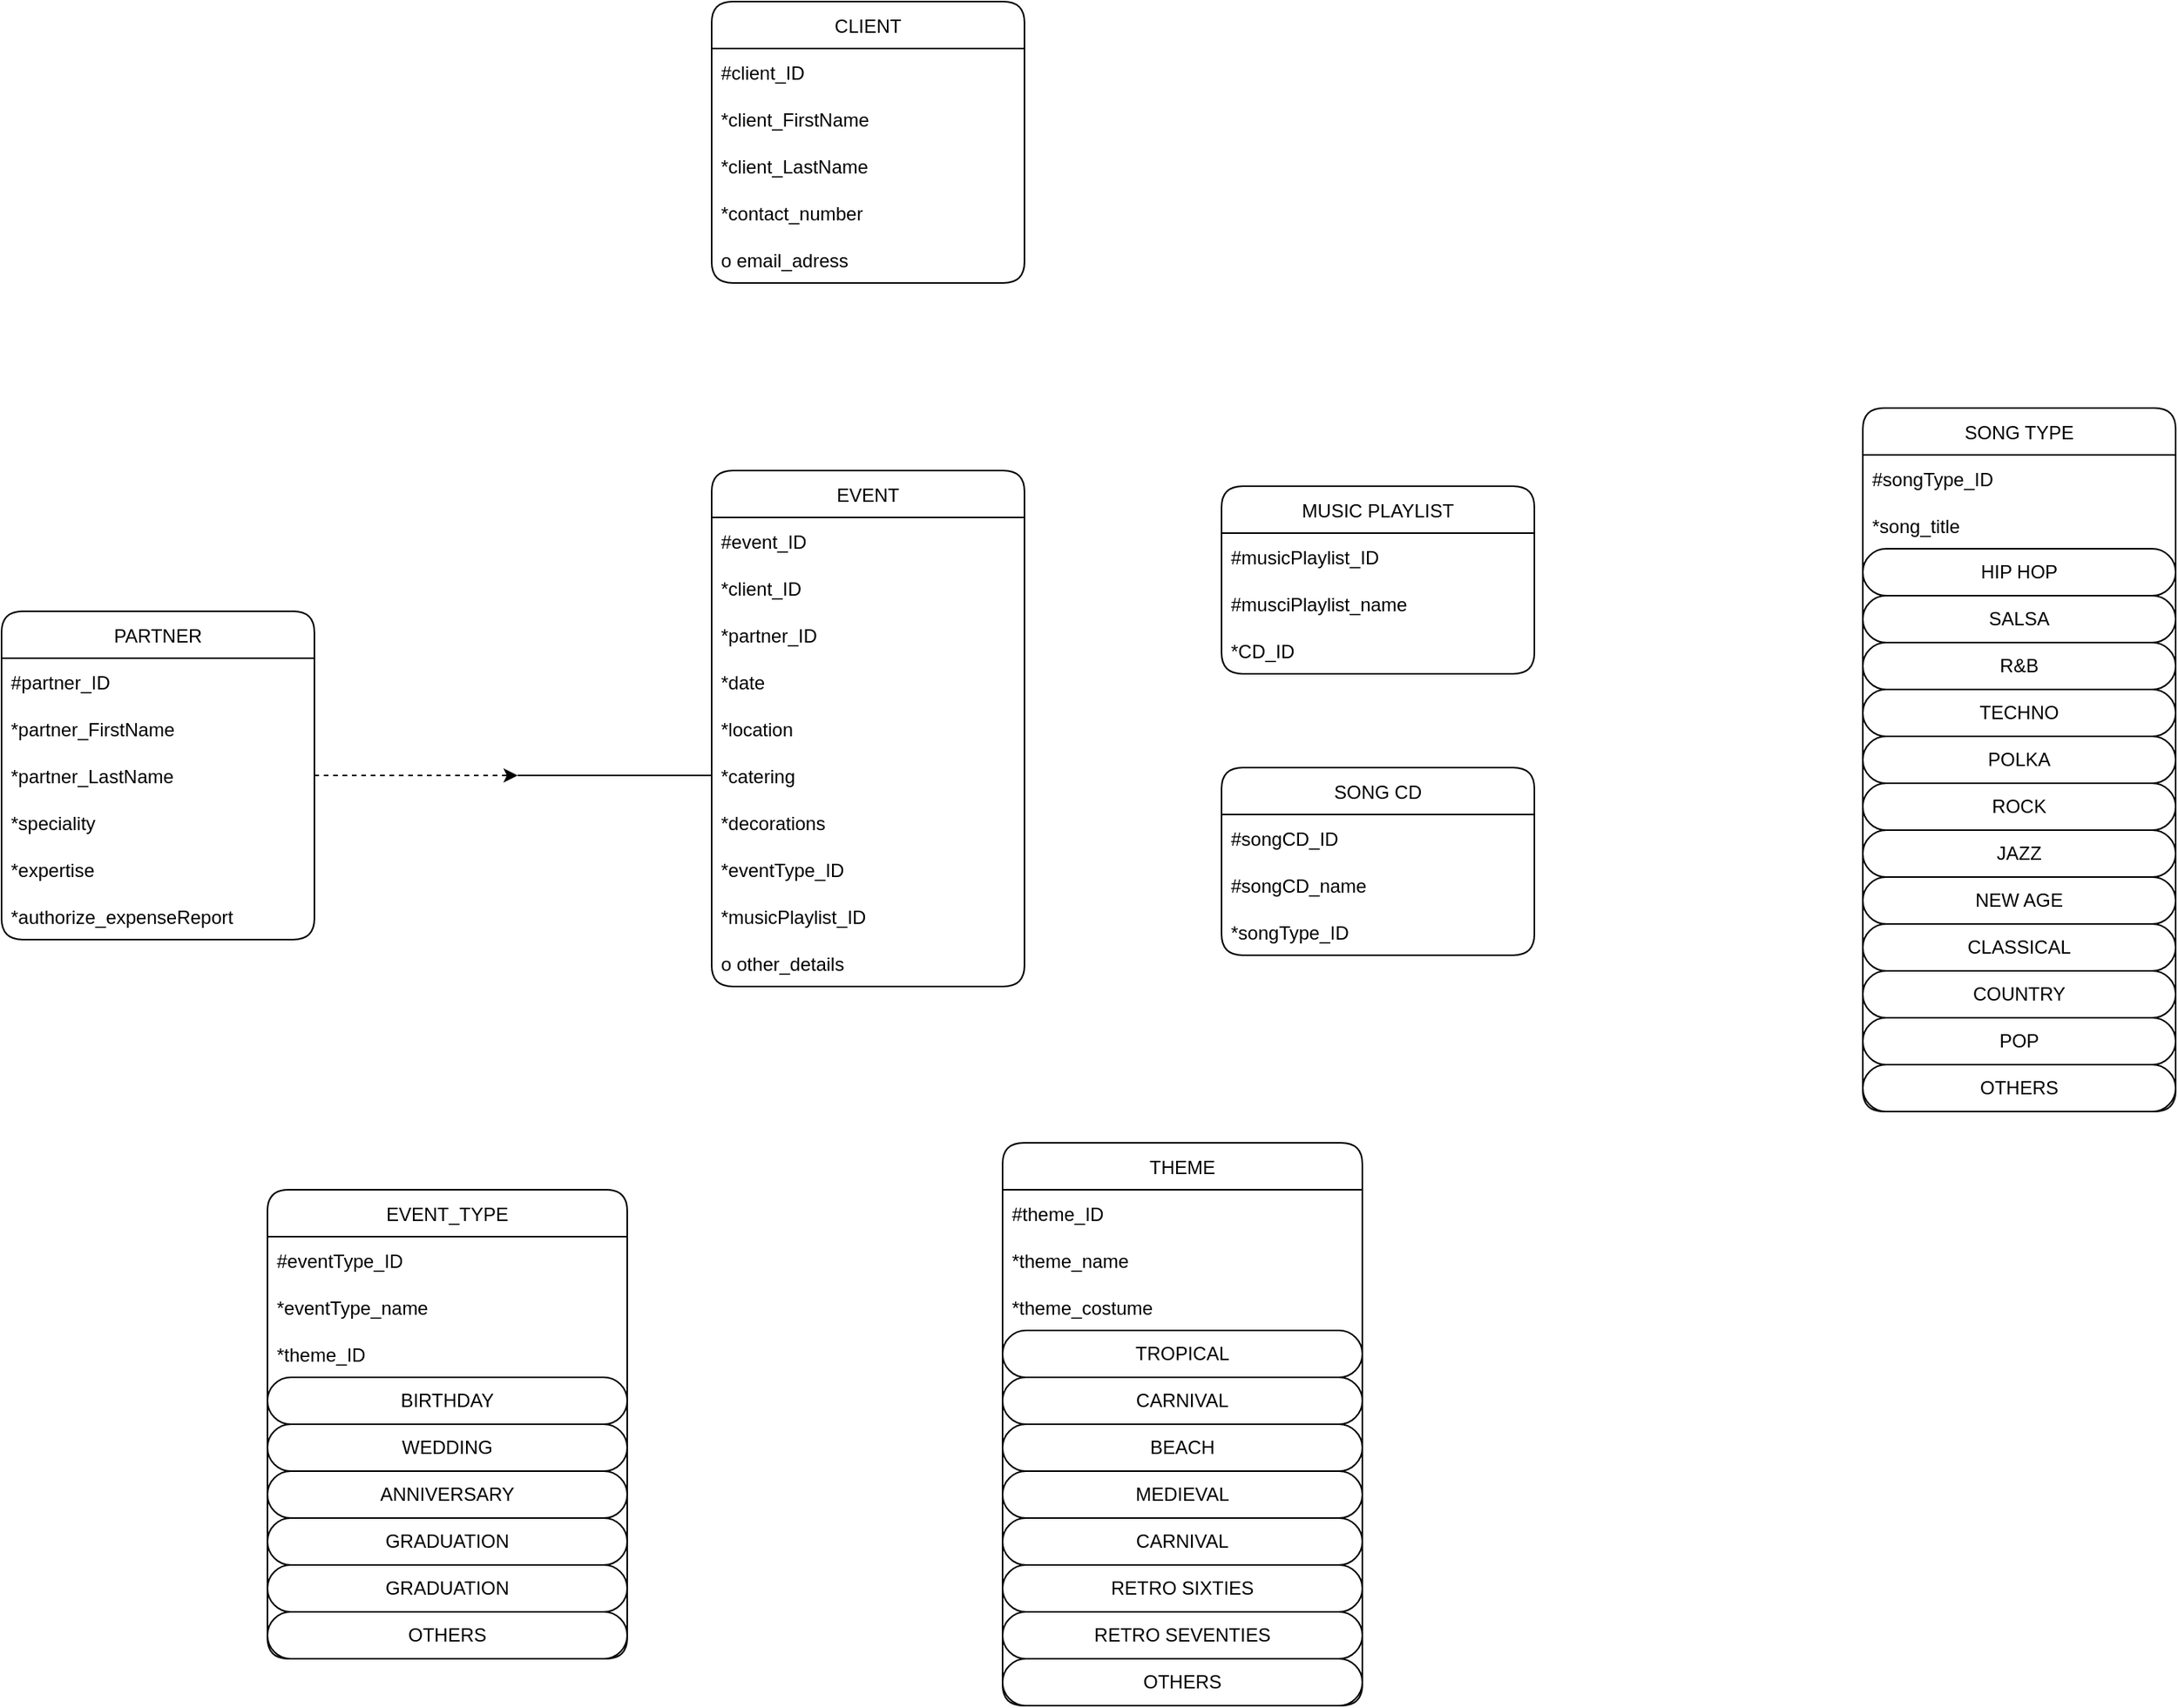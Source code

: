 <mxfile version="15.4.3" type="github">
  <diagram id="XRH6Lqyjns6NIkFxwFMz" name="Page-1">
    <mxGraphModel dx="1792" dy="1590" grid="1" gridSize="10" guides="1" tooltips="1" connect="1" arrows="1" fold="1" page="1" pageScale="1" pageWidth="850" pageHeight="1100" math="0" shadow="0">
      <root>
        <mxCell id="0" />
        <mxCell id="1" parent="0" />
        <mxCell id="zP1shWWx7kafnxMG2WYC-1" value="PARTNER" style="swimlane;fontStyle=0;childLayout=stackLayout;horizontal=1;startSize=30;horizontalStack=0;resizeParent=1;resizeParentMax=0;resizeLast=0;collapsible=1;marginBottom=0;rounded=1;" vertex="1" parent="1">
          <mxGeometry x="-80" y="280" width="200" height="210" as="geometry" />
        </mxCell>
        <mxCell id="zP1shWWx7kafnxMG2WYC-2" value="#partner_ID" style="text;strokeColor=none;fillColor=none;align=left;verticalAlign=middle;spacingLeft=4;spacingRight=4;overflow=hidden;points=[[0,0.5],[1,0.5]];portConstraint=eastwest;rotatable=0;" vertex="1" parent="zP1shWWx7kafnxMG2WYC-1">
          <mxGeometry y="30" width="200" height="30" as="geometry" />
        </mxCell>
        <mxCell id="zP1shWWx7kafnxMG2WYC-3" value="*partner_FirstName" style="text;strokeColor=none;fillColor=none;align=left;verticalAlign=middle;spacingLeft=4;spacingRight=4;overflow=hidden;points=[[0,0.5],[1,0.5]];portConstraint=eastwest;rotatable=0;" vertex="1" parent="zP1shWWx7kafnxMG2WYC-1">
          <mxGeometry y="60" width="200" height="30" as="geometry" />
        </mxCell>
        <mxCell id="zP1shWWx7kafnxMG2WYC-6" value="*partner_LastName" style="text;strokeColor=none;fillColor=none;align=left;verticalAlign=middle;spacingLeft=4;spacingRight=4;overflow=hidden;points=[[0,0.5],[1,0.5]];portConstraint=eastwest;rotatable=0;" vertex="1" parent="zP1shWWx7kafnxMG2WYC-1">
          <mxGeometry y="90" width="200" height="30" as="geometry" />
        </mxCell>
        <mxCell id="zP1shWWx7kafnxMG2WYC-4" value="*speciality" style="text;strokeColor=none;fillColor=none;align=left;verticalAlign=middle;spacingLeft=4;spacingRight=4;overflow=hidden;points=[[0,0.5],[1,0.5]];portConstraint=eastwest;rotatable=0;" vertex="1" parent="zP1shWWx7kafnxMG2WYC-1">
          <mxGeometry y="120" width="200" height="30" as="geometry" />
        </mxCell>
        <mxCell id="zP1shWWx7kafnxMG2WYC-7" value="*expertise" style="text;strokeColor=none;fillColor=none;align=left;verticalAlign=middle;spacingLeft=4;spacingRight=4;overflow=hidden;points=[[0,0.5],[1,0.5]];portConstraint=eastwest;rotatable=0;" vertex="1" parent="zP1shWWx7kafnxMG2WYC-1">
          <mxGeometry y="150" width="200" height="30" as="geometry" />
        </mxCell>
        <mxCell id="zP1shWWx7kafnxMG2WYC-99" value="*authorize_expenseReport" style="text;strokeColor=none;fillColor=none;align=left;verticalAlign=middle;spacingLeft=4;spacingRight=4;overflow=hidden;points=[[0,0.5],[1,0.5]];portConstraint=eastwest;rotatable=0;" vertex="1" parent="zP1shWWx7kafnxMG2WYC-1">
          <mxGeometry y="180" width="200" height="30" as="geometry" />
        </mxCell>
        <mxCell id="zP1shWWx7kafnxMG2WYC-14" value="EVENT" style="swimlane;fontStyle=0;childLayout=stackLayout;horizontal=1;startSize=30;horizontalStack=0;resizeParent=1;resizeParentMax=0;resizeLast=0;collapsible=1;marginBottom=0;rounded=1;" vertex="1" parent="1">
          <mxGeometry x="374" y="190" width="200" height="330" as="geometry" />
        </mxCell>
        <mxCell id="zP1shWWx7kafnxMG2WYC-15" value="#event_ID" style="text;strokeColor=none;fillColor=none;align=left;verticalAlign=middle;spacingLeft=4;spacingRight=4;overflow=hidden;points=[[0,0.5],[1,0.5]];portConstraint=eastwest;rotatable=0;" vertex="1" parent="zP1shWWx7kafnxMG2WYC-14">
          <mxGeometry y="30" width="200" height="30" as="geometry" />
        </mxCell>
        <mxCell id="zP1shWWx7kafnxMG2WYC-58" value="*client_ID" style="text;strokeColor=none;fillColor=none;align=left;verticalAlign=middle;spacingLeft=4;spacingRight=4;overflow=hidden;points=[[0,0.5],[1,0.5]];portConstraint=eastwest;rotatable=0;" vertex="1" parent="zP1shWWx7kafnxMG2WYC-14">
          <mxGeometry y="60" width="200" height="30" as="geometry" />
        </mxCell>
        <mxCell id="zP1shWWx7kafnxMG2WYC-59" value="*partner_ID" style="text;strokeColor=none;fillColor=none;align=left;verticalAlign=middle;spacingLeft=4;spacingRight=4;overflow=hidden;points=[[0,0.5],[1,0.5]];portConstraint=eastwest;rotatable=0;" vertex="1" parent="zP1shWWx7kafnxMG2WYC-14">
          <mxGeometry y="90" width="200" height="30" as="geometry" />
        </mxCell>
        <mxCell id="zP1shWWx7kafnxMG2WYC-16" value="*date" style="text;strokeColor=none;fillColor=none;align=left;verticalAlign=middle;spacingLeft=4;spacingRight=4;overflow=hidden;points=[[0,0.5],[1,0.5]];portConstraint=eastwest;rotatable=0;" vertex="1" parent="zP1shWWx7kafnxMG2WYC-14">
          <mxGeometry y="120" width="200" height="30" as="geometry" />
        </mxCell>
        <mxCell id="zP1shWWx7kafnxMG2WYC-17" value="*location" style="text;strokeColor=none;fillColor=none;align=left;verticalAlign=middle;spacingLeft=4;spacingRight=4;overflow=hidden;points=[[0,0.5],[1,0.5]];portConstraint=eastwest;rotatable=0;" vertex="1" parent="zP1shWWx7kafnxMG2WYC-14">
          <mxGeometry y="150" width="200" height="30" as="geometry" />
        </mxCell>
        <mxCell id="zP1shWWx7kafnxMG2WYC-18" value="*catering" style="text;strokeColor=none;fillColor=none;align=left;verticalAlign=middle;spacingLeft=4;spacingRight=4;overflow=hidden;points=[[0,0.5],[1,0.5]];portConstraint=eastwest;rotatable=0;" vertex="1" parent="zP1shWWx7kafnxMG2WYC-14">
          <mxGeometry y="180" width="200" height="30" as="geometry" />
        </mxCell>
        <mxCell id="zP1shWWx7kafnxMG2WYC-19" value="*decorations" style="text;strokeColor=none;fillColor=none;align=left;verticalAlign=middle;spacingLeft=4;spacingRight=4;overflow=hidden;points=[[0,0.5],[1,0.5]];portConstraint=eastwest;rotatable=0;" vertex="1" parent="zP1shWWx7kafnxMG2WYC-14">
          <mxGeometry y="210" width="200" height="30" as="geometry" />
        </mxCell>
        <mxCell id="zP1shWWx7kafnxMG2WYC-61" value="*eventType_ID" style="text;strokeColor=none;fillColor=none;align=left;verticalAlign=middle;spacingLeft=4;spacingRight=4;overflow=hidden;points=[[0,0.5],[1,0.5]];portConstraint=eastwest;rotatable=0;" vertex="1" parent="zP1shWWx7kafnxMG2WYC-14">
          <mxGeometry y="240" width="200" height="30" as="geometry" />
        </mxCell>
        <mxCell id="zP1shWWx7kafnxMG2WYC-82" value="*musicPlaylist_ID" style="text;strokeColor=none;fillColor=none;align=left;verticalAlign=middle;spacingLeft=4;spacingRight=4;overflow=hidden;points=[[0,0.5],[1,0.5]];portConstraint=eastwest;rotatable=0;" vertex="1" parent="zP1shWWx7kafnxMG2WYC-14">
          <mxGeometry y="270" width="200" height="30" as="geometry" />
        </mxCell>
        <mxCell id="zP1shWWx7kafnxMG2WYC-27" value="o other_details" style="text;strokeColor=none;fillColor=none;align=left;verticalAlign=middle;spacingLeft=4;spacingRight=4;overflow=hidden;points=[[0,0.5],[1,0.5]];portConstraint=eastwest;rotatable=0;" vertex="1" parent="zP1shWWx7kafnxMG2WYC-14">
          <mxGeometry y="300" width="200" height="30" as="geometry" />
        </mxCell>
        <mxCell id="zP1shWWx7kafnxMG2WYC-20" value="CLIENT" style="swimlane;fontStyle=0;childLayout=stackLayout;horizontal=1;startSize=30;horizontalStack=0;resizeParent=1;resizeParentMax=0;resizeLast=0;collapsible=1;marginBottom=0;rounded=1;" vertex="1" parent="1">
          <mxGeometry x="374" y="-110" width="200" height="180" as="geometry" />
        </mxCell>
        <mxCell id="zP1shWWx7kafnxMG2WYC-21" value="#client_ID" style="text;strokeColor=none;fillColor=none;align=left;verticalAlign=middle;spacingLeft=4;spacingRight=4;overflow=hidden;points=[[0,0.5],[1,0.5]];portConstraint=eastwest;rotatable=0;" vertex="1" parent="zP1shWWx7kafnxMG2WYC-20">
          <mxGeometry y="30" width="200" height="30" as="geometry" />
        </mxCell>
        <mxCell id="zP1shWWx7kafnxMG2WYC-22" value="*client_FirstName" style="text;strokeColor=none;fillColor=none;align=left;verticalAlign=middle;spacingLeft=4;spacingRight=4;overflow=hidden;points=[[0,0.5],[1,0.5]];portConstraint=eastwest;rotatable=0;" vertex="1" parent="zP1shWWx7kafnxMG2WYC-20">
          <mxGeometry y="60" width="200" height="30" as="geometry" />
        </mxCell>
        <mxCell id="zP1shWWx7kafnxMG2WYC-23" value="*client_LastName" style="text;strokeColor=none;fillColor=none;align=left;verticalAlign=middle;spacingLeft=4;spacingRight=4;overflow=hidden;points=[[0,0.5],[1,0.5]];portConstraint=eastwest;rotatable=0;" vertex="1" parent="zP1shWWx7kafnxMG2WYC-20">
          <mxGeometry y="90" width="200" height="30" as="geometry" />
        </mxCell>
        <mxCell id="zP1shWWx7kafnxMG2WYC-24" value="*contact_number" style="text;strokeColor=none;fillColor=none;align=left;verticalAlign=middle;spacingLeft=4;spacingRight=4;overflow=hidden;points=[[0,0.5],[1,0.5]];portConstraint=eastwest;rotatable=0;" vertex="1" parent="zP1shWWx7kafnxMG2WYC-20">
          <mxGeometry y="120" width="200" height="30" as="geometry" />
        </mxCell>
        <mxCell id="zP1shWWx7kafnxMG2WYC-25" value="o email_adress" style="text;strokeColor=none;fillColor=none;align=left;verticalAlign=middle;spacingLeft=4;spacingRight=4;overflow=hidden;points=[[0,0.5],[1,0.5]];portConstraint=eastwest;rotatable=0;" vertex="1" parent="zP1shWWx7kafnxMG2WYC-20">
          <mxGeometry y="150" width="200" height="30" as="geometry" />
        </mxCell>
        <mxCell id="zP1shWWx7kafnxMG2WYC-28" value="MUSIC PLAYLIST" style="swimlane;fontStyle=0;childLayout=stackLayout;horizontal=1;startSize=30;horizontalStack=0;resizeParent=1;resizeParentMax=0;resizeLast=0;collapsible=1;marginBottom=0;rounded=1;" vertex="1" parent="1">
          <mxGeometry x="700" y="200" width="200" height="120" as="geometry" />
        </mxCell>
        <mxCell id="zP1shWWx7kafnxMG2WYC-29" value="#musicPlaylist_ID" style="text;strokeColor=none;fillColor=none;align=left;verticalAlign=middle;spacingLeft=4;spacingRight=4;overflow=hidden;points=[[0,0.5],[1,0.5]];portConstraint=eastwest;rotatable=0;" vertex="1" parent="zP1shWWx7kafnxMG2WYC-28">
          <mxGeometry y="30" width="200" height="30" as="geometry" />
        </mxCell>
        <mxCell id="zP1shWWx7kafnxMG2WYC-30" value="#musciPlaylist_name" style="text;strokeColor=none;fillColor=none;align=left;verticalAlign=middle;spacingLeft=4;spacingRight=4;overflow=hidden;points=[[0,0.5],[1,0.5]];portConstraint=eastwest;rotatable=0;" vertex="1" parent="zP1shWWx7kafnxMG2WYC-28">
          <mxGeometry y="60" width="200" height="30" as="geometry" />
        </mxCell>
        <mxCell id="zP1shWWx7kafnxMG2WYC-86" value="*CD_ID" style="text;strokeColor=none;fillColor=none;align=left;verticalAlign=middle;spacingLeft=4;spacingRight=4;overflow=hidden;points=[[0,0.5],[1,0.5]];portConstraint=eastwest;rotatable=0;" vertex="1" parent="zP1shWWx7kafnxMG2WYC-28">
          <mxGeometry y="90" width="200" height="30" as="geometry" />
        </mxCell>
        <mxCell id="zP1shWWx7kafnxMG2WYC-34" value="THEME" style="swimlane;fontStyle=0;childLayout=stackLayout;horizontal=1;startSize=30;horizontalStack=0;resizeParent=1;resizeParentMax=0;resizeLast=0;collapsible=1;marginBottom=0;rounded=1;" vertex="1" parent="1">
          <mxGeometry x="560" y="620" width="230" height="360" as="geometry" />
        </mxCell>
        <mxCell id="zP1shWWx7kafnxMG2WYC-35" value="#theme_ID" style="text;strokeColor=none;fillColor=none;align=left;verticalAlign=middle;spacingLeft=4;spacingRight=4;overflow=hidden;points=[[0,0.5],[1,0.5]];portConstraint=eastwest;rotatable=0;" vertex="1" parent="zP1shWWx7kafnxMG2WYC-34">
          <mxGeometry y="30" width="230" height="30" as="geometry" />
        </mxCell>
        <mxCell id="zP1shWWx7kafnxMG2WYC-36" value="*theme_name" style="text;strokeColor=none;fillColor=none;align=left;verticalAlign=middle;spacingLeft=4;spacingRight=4;overflow=hidden;points=[[0,0.5],[1,0.5]];portConstraint=eastwest;rotatable=0;" vertex="1" parent="zP1shWWx7kafnxMG2WYC-34">
          <mxGeometry y="60" width="230" height="30" as="geometry" />
        </mxCell>
        <mxCell id="zP1shWWx7kafnxMG2WYC-75" value="*theme_costume" style="text;strokeColor=none;fillColor=none;align=left;verticalAlign=middle;spacingLeft=4;spacingRight=4;overflow=hidden;points=[[0,0.5],[1,0.5]];portConstraint=eastwest;rotatable=0;" vertex="1" parent="zP1shWWx7kafnxMG2WYC-34">
          <mxGeometry y="90" width="230" height="30" as="geometry" />
        </mxCell>
        <mxCell id="zP1shWWx7kafnxMG2WYC-51" value="TROPICAL" style="rounded=1;whiteSpace=wrap;html=1;arcSize=50;" vertex="1" parent="zP1shWWx7kafnxMG2WYC-34">
          <mxGeometry y="120" width="230" height="30" as="geometry" />
        </mxCell>
        <mxCell id="zP1shWWx7kafnxMG2WYC-52" value="CARNIVAL" style="rounded=1;whiteSpace=wrap;html=1;arcSize=50;" vertex="1" parent="zP1shWWx7kafnxMG2WYC-34">
          <mxGeometry y="150" width="230" height="30" as="geometry" />
        </mxCell>
        <mxCell id="zP1shWWx7kafnxMG2WYC-54" value="BEACH" style="rounded=1;whiteSpace=wrap;html=1;arcSize=50;" vertex="1" parent="zP1shWWx7kafnxMG2WYC-34">
          <mxGeometry y="180" width="230" height="30" as="geometry" />
        </mxCell>
        <mxCell id="zP1shWWx7kafnxMG2WYC-55" value="MEDIEVAL" style="rounded=1;whiteSpace=wrap;html=1;arcSize=50;" vertex="1" parent="zP1shWWx7kafnxMG2WYC-34">
          <mxGeometry y="210" width="230" height="30" as="geometry" />
        </mxCell>
        <mxCell id="zP1shWWx7kafnxMG2WYC-56" value="CARNIVAL" style="rounded=1;whiteSpace=wrap;html=1;arcSize=50;" vertex="1" parent="zP1shWWx7kafnxMG2WYC-34">
          <mxGeometry y="240" width="230" height="30" as="geometry" />
        </mxCell>
        <mxCell id="zP1shWWx7kafnxMG2WYC-76" value="RETRO SIXTIES" style="rounded=1;whiteSpace=wrap;html=1;arcSize=50;" vertex="1" parent="zP1shWWx7kafnxMG2WYC-34">
          <mxGeometry y="270" width="230" height="30" as="geometry" />
        </mxCell>
        <mxCell id="zP1shWWx7kafnxMG2WYC-77" value="RETRO SEVENTIES" style="rounded=1;whiteSpace=wrap;html=1;arcSize=50;" vertex="1" parent="zP1shWWx7kafnxMG2WYC-34">
          <mxGeometry y="300" width="230" height="30" as="geometry" />
        </mxCell>
        <mxCell id="zP1shWWx7kafnxMG2WYC-78" value="OTHERS" style="rounded=1;whiteSpace=wrap;html=1;arcSize=50;" vertex="1" parent="zP1shWWx7kafnxMG2WYC-34">
          <mxGeometry y="330" width="230" height="30" as="geometry" />
        </mxCell>
        <mxCell id="zP1shWWx7kafnxMG2WYC-65" value="EVENT_TYPE" style="swimlane;fontStyle=0;childLayout=stackLayout;horizontal=1;startSize=30;horizontalStack=0;resizeParent=1;resizeParentMax=0;resizeLast=0;collapsible=1;marginBottom=0;rounded=1;" vertex="1" parent="1">
          <mxGeometry x="90" y="650" width="230" height="300" as="geometry" />
        </mxCell>
        <mxCell id="zP1shWWx7kafnxMG2WYC-66" value="#eventType_ID" style="text;strokeColor=none;fillColor=none;align=left;verticalAlign=middle;spacingLeft=4;spacingRight=4;overflow=hidden;points=[[0,0.5],[1,0.5]];portConstraint=eastwest;rotatable=0;" vertex="1" parent="zP1shWWx7kafnxMG2WYC-65">
          <mxGeometry y="30" width="230" height="30" as="geometry" />
        </mxCell>
        <mxCell id="zP1shWWx7kafnxMG2WYC-67" value="*eventType_name" style="text;strokeColor=none;fillColor=none;align=left;verticalAlign=middle;spacingLeft=4;spacingRight=4;overflow=hidden;points=[[0,0.5],[1,0.5]];portConstraint=eastwest;rotatable=0;" vertex="1" parent="zP1shWWx7kafnxMG2WYC-65">
          <mxGeometry y="60" width="230" height="30" as="geometry" />
        </mxCell>
        <mxCell id="zP1shWWx7kafnxMG2WYC-68" value="*theme_ID" style="text;strokeColor=none;fillColor=none;align=left;verticalAlign=middle;spacingLeft=4;spacingRight=4;overflow=hidden;points=[[0,0.5],[1,0.5]];portConstraint=eastwest;rotatable=0;" vertex="1" parent="zP1shWWx7kafnxMG2WYC-65">
          <mxGeometry y="90" width="230" height="30" as="geometry" />
        </mxCell>
        <mxCell id="zP1shWWx7kafnxMG2WYC-69" value="BIRTHDAY" style="rounded=1;whiteSpace=wrap;html=1;arcSize=50;" vertex="1" parent="zP1shWWx7kafnxMG2WYC-65">
          <mxGeometry y="120" width="230" height="30" as="geometry" />
        </mxCell>
        <mxCell id="zP1shWWx7kafnxMG2WYC-70" value="WEDDING" style="rounded=1;whiteSpace=wrap;html=1;arcSize=50;" vertex="1" parent="zP1shWWx7kafnxMG2WYC-65">
          <mxGeometry y="150" width="230" height="30" as="geometry" />
        </mxCell>
        <mxCell id="zP1shWWx7kafnxMG2WYC-71" value="ANNIVERSARY" style="rounded=1;whiteSpace=wrap;html=1;arcSize=50;" vertex="1" parent="zP1shWWx7kafnxMG2WYC-65">
          <mxGeometry y="180" width="230" height="30" as="geometry" />
        </mxCell>
        <mxCell id="zP1shWWx7kafnxMG2WYC-72" value="GRADUATION" style="rounded=1;whiteSpace=wrap;html=1;arcSize=50;" vertex="1" parent="zP1shWWx7kafnxMG2WYC-65">
          <mxGeometry y="210" width="230" height="30" as="geometry" />
        </mxCell>
        <mxCell id="zP1shWWx7kafnxMG2WYC-73" value="GRADUATION" style="rounded=1;whiteSpace=wrap;html=1;arcSize=50;" vertex="1" parent="zP1shWWx7kafnxMG2WYC-65">
          <mxGeometry y="240" width="230" height="30" as="geometry" />
        </mxCell>
        <mxCell id="zP1shWWx7kafnxMG2WYC-74" value="OTHERS" style="rounded=1;whiteSpace=wrap;html=1;arcSize=50;" vertex="1" parent="zP1shWWx7kafnxMG2WYC-65">
          <mxGeometry y="270" width="230" height="30" as="geometry" />
        </mxCell>
        <mxCell id="zP1shWWx7kafnxMG2WYC-79" value="SONG CD" style="swimlane;fontStyle=0;childLayout=stackLayout;horizontal=1;startSize=30;horizontalStack=0;resizeParent=1;resizeParentMax=0;resizeLast=0;collapsible=1;marginBottom=0;rounded=1;" vertex="1" parent="1">
          <mxGeometry x="700" y="380" width="200" height="120" as="geometry" />
        </mxCell>
        <mxCell id="zP1shWWx7kafnxMG2WYC-84" value="#songCD_ID" style="text;strokeColor=none;fillColor=none;align=left;verticalAlign=middle;spacingLeft=4;spacingRight=4;overflow=hidden;points=[[0,0.5],[1,0.5]];portConstraint=eastwest;rotatable=0;" vertex="1" parent="zP1shWWx7kafnxMG2WYC-79">
          <mxGeometry y="30" width="200" height="30" as="geometry" />
        </mxCell>
        <mxCell id="zP1shWWx7kafnxMG2WYC-87" value="#songCD_name" style="text;strokeColor=none;fillColor=none;align=left;verticalAlign=middle;spacingLeft=4;spacingRight=4;overflow=hidden;points=[[0,0.5],[1,0.5]];portConstraint=eastwest;rotatable=0;" vertex="1" parent="zP1shWWx7kafnxMG2WYC-79">
          <mxGeometry y="60" width="200" height="30" as="geometry" />
        </mxCell>
        <mxCell id="zP1shWWx7kafnxMG2WYC-85" value="*songType_ID" style="text;strokeColor=none;fillColor=none;align=left;verticalAlign=middle;spacingLeft=4;spacingRight=4;overflow=hidden;points=[[0,0.5],[1,0.5]];portConstraint=eastwest;rotatable=0;" vertex="1" parent="zP1shWWx7kafnxMG2WYC-79">
          <mxGeometry y="90" width="200" height="30" as="geometry" />
        </mxCell>
        <mxCell id="zP1shWWx7kafnxMG2WYC-88" value="SONG TYPE" style="swimlane;fontStyle=0;childLayout=stackLayout;horizontal=1;startSize=30;horizontalStack=0;resizeParent=1;resizeParentMax=0;resizeLast=0;collapsible=1;marginBottom=0;rounded=1;" vertex="1" parent="1">
          <mxGeometry x="1110" y="150" width="200" height="450" as="geometry" />
        </mxCell>
        <mxCell id="zP1shWWx7kafnxMG2WYC-89" value="#songType_ID" style="text;strokeColor=none;fillColor=none;align=left;verticalAlign=middle;spacingLeft=4;spacingRight=4;overflow=hidden;points=[[0,0.5],[1,0.5]];portConstraint=eastwest;rotatable=0;" vertex="1" parent="zP1shWWx7kafnxMG2WYC-88">
          <mxGeometry y="30" width="200" height="30" as="geometry" />
        </mxCell>
        <mxCell id="zP1shWWx7kafnxMG2WYC-90" value="*song_title" style="text;strokeColor=none;fillColor=none;align=left;verticalAlign=middle;spacingLeft=4;spacingRight=4;overflow=hidden;points=[[0,0.5],[1,0.5]];portConstraint=eastwest;rotatable=0;" vertex="1" parent="zP1shWWx7kafnxMG2WYC-88">
          <mxGeometry y="60" width="200" height="30" as="geometry" />
        </mxCell>
        <mxCell id="zP1shWWx7kafnxMG2WYC-102" value="HIP HOP" style="rounded=1;whiteSpace=wrap;html=1;arcSize=50;" vertex="1" parent="zP1shWWx7kafnxMG2WYC-88">
          <mxGeometry y="90" width="200" height="30" as="geometry" />
        </mxCell>
        <mxCell id="zP1shWWx7kafnxMG2WYC-103" value="SALSA" style="rounded=1;whiteSpace=wrap;html=1;arcSize=50;" vertex="1" parent="zP1shWWx7kafnxMG2WYC-88">
          <mxGeometry y="120" width="200" height="30" as="geometry" />
        </mxCell>
        <mxCell id="zP1shWWx7kafnxMG2WYC-104" value="R&amp;amp;B" style="rounded=1;whiteSpace=wrap;html=1;arcSize=50;" vertex="1" parent="zP1shWWx7kafnxMG2WYC-88">
          <mxGeometry y="150" width="200" height="30" as="geometry" />
        </mxCell>
        <mxCell id="zP1shWWx7kafnxMG2WYC-105" value="TECHNO" style="rounded=1;whiteSpace=wrap;html=1;arcSize=50;" vertex="1" parent="zP1shWWx7kafnxMG2WYC-88">
          <mxGeometry y="180" width="200" height="30" as="geometry" />
        </mxCell>
        <mxCell id="zP1shWWx7kafnxMG2WYC-106" value="POLKA" style="rounded=1;whiteSpace=wrap;html=1;arcSize=50;" vertex="1" parent="zP1shWWx7kafnxMG2WYC-88">
          <mxGeometry y="210" width="200" height="30" as="geometry" />
        </mxCell>
        <mxCell id="zP1shWWx7kafnxMG2WYC-107" value="ROCK" style="rounded=1;whiteSpace=wrap;html=1;arcSize=50;" vertex="1" parent="zP1shWWx7kafnxMG2WYC-88">
          <mxGeometry y="240" width="200" height="30" as="geometry" />
        </mxCell>
        <mxCell id="zP1shWWx7kafnxMG2WYC-108" value="JAZZ" style="rounded=1;whiteSpace=wrap;html=1;arcSize=50;" vertex="1" parent="zP1shWWx7kafnxMG2WYC-88">
          <mxGeometry y="270" width="200" height="30" as="geometry" />
        </mxCell>
        <mxCell id="zP1shWWx7kafnxMG2WYC-109" value="NEW AGE" style="rounded=1;whiteSpace=wrap;html=1;arcSize=50;" vertex="1" parent="zP1shWWx7kafnxMG2WYC-88">
          <mxGeometry y="300" width="200" height="30" as="geometry" />
        </mxCell>
        <mxCell id="zP1shWWx7kafnxMG2WYC-110" value="CLASSICAL" style="rounded=1;whiteSpace=wrap;html=1;arcSize=50;" vertex="1" parent="zP1shWWx7kafnxMG2WYC-88">
          <mxGeometry y="330" width="200" height="30" as="geometry" />
        </mxCell>
        <mxCell id="zP1shWWx7kafnxMG2WYC-111" value="COUNTRY" style="rounded=1;whiteSpace=wrap;html=1;arcSize=50;" vertex="1" parent="zP1shWWx7kafnxMG2WYC-88">
          <mxGeometry y="360" width="200" height="30" as="geometry" />
        </mxCell>
        <mxCell id="zP1shWWx7kafnxMG2WYC-112" value="POP" style="rounded=1;whiteSpace=wrap;html=1;arcSize=50;" vertex="1" parent="zP1shWWx7kafnxMG2WYC-88">
          <mxGeometry y="390" width="200" height="30" as="geometry" />
        </mxCell>
        <mxCell id="zP1shWWx7kafnxMG2WYC-113" value="OTHERS" style="rounded=1;whiteSpace=wrap;html=1;arcSize=50;" vertex="1" parent="zP1shWWx7kafnxMG2WYC-88">
          <mxGeometry y="420" width="200" height="30" as="geometry" />
        </mxCell>
        <mxCell id="zP1shWWx7kafnxMG2WYC-114" style="edgeStyle=orthogonalEdgeStyle;rounded=0;orthogonalLoop=1;jettySize=auto;html=1;exitX=1;exitY=0.5;exitDx=0;exitDy=0;dashed=1;" edge="1" parent="1" source="zP1shWWx7kafnxMG2WYC-6">
          <mxGeometry relative="1" as="geometry">
            <mxPoint x="250" y="385" as="targetPoint" />
          </mxGeometry>
        </mxCell>
        <mxCell id="zP1shWWx7kafnxMG2WYC-115" style="edgeStyle=orthogonalEdgeStyle;rounded=0;orthogonalLoop=1;jettySize=auto;html=1;exitX=0;exitY=0.5;exitDx=0;exitDy=0;endArrow=none;endFill=0;" edge="1" parent="1" source="zP1shWWx7kafnxMG2WYC-18">
          <mxGeometry relative="1" as="geometry">
            <mxPoint x="250" y="385" as="targetPoint" />
          </mxGeometry>
        </mxCell>
      </root>
    </mxGraphModel>
  </diagram>
</mxfile>
